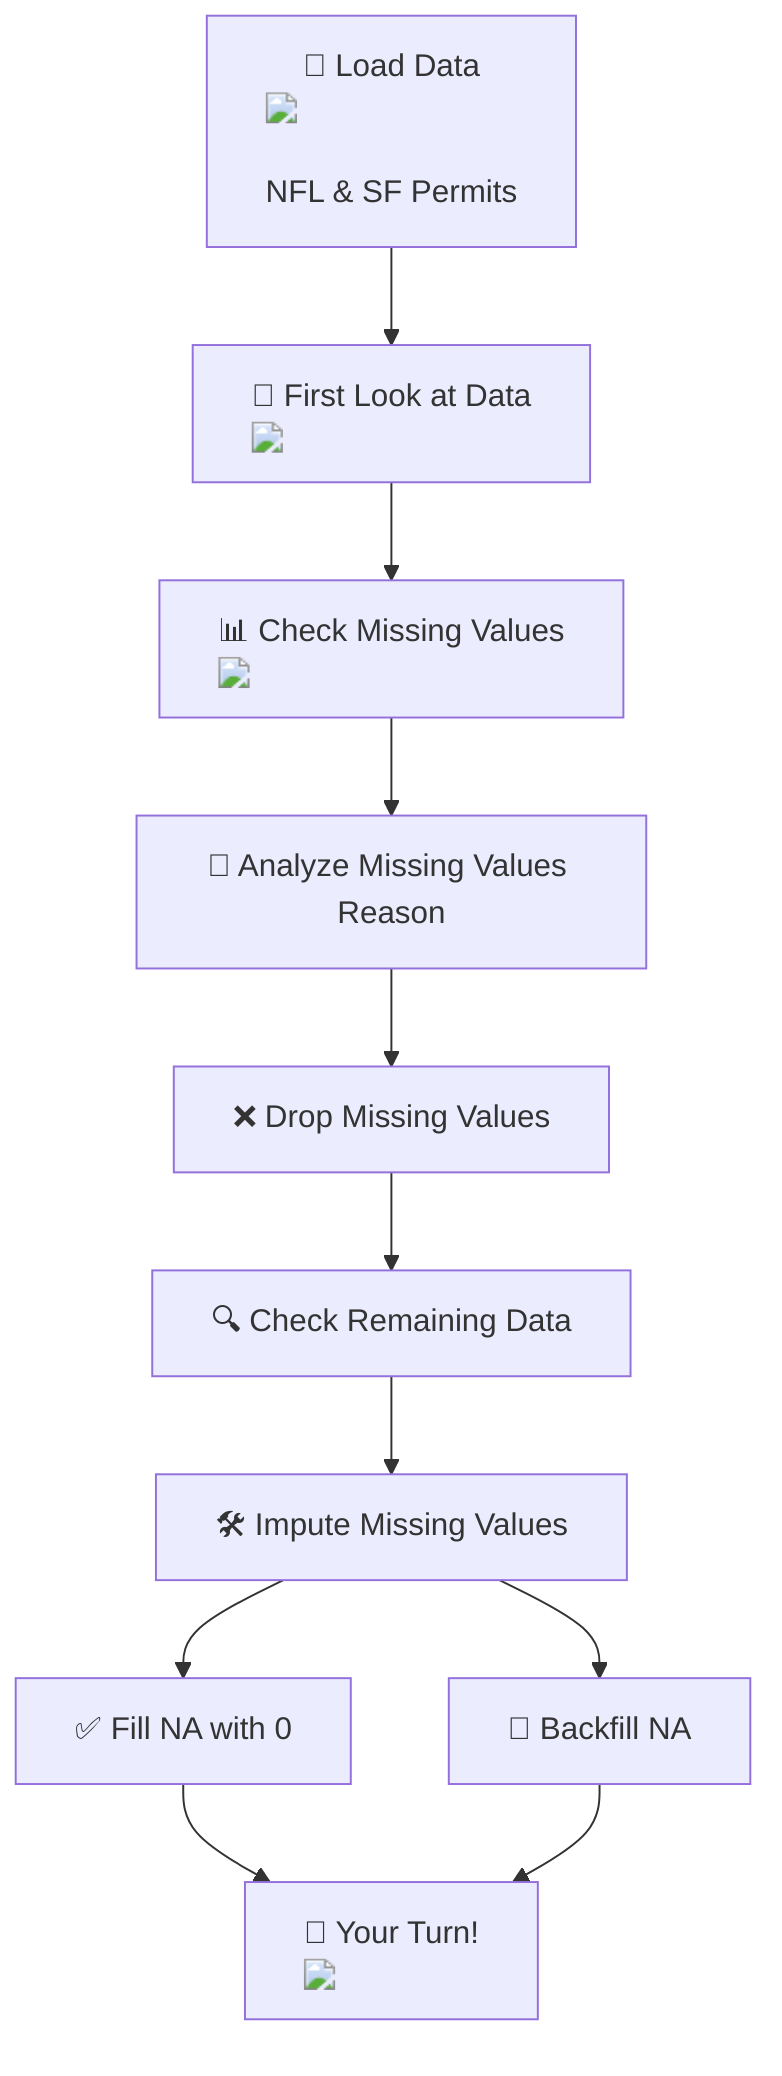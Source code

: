 graph TD
    A["🔄 Load Data <img src='icons/file.svg' /> <br/> NFL & SF Permits"] --> B["👀 First Look at Data <img src='icons/table.svg' />"]
    B --> C["📊 Check Missing Values <img src='icons/database.svg' />"]
    C --> D["🤔 Analyze Missing Values Reason"]
    D --> E["❌ Drop Missing Values"]
    E --> F["🔍 Check Remaining Data"]
    F --> G["🛠️ Impute Missing Values"]
    G --> H["✅ Fill NA with 0"]
    G --> I["🔄 Backfill NA"]
    H --> J["📝 Your Turn!  <img src='icons/file.svg' />"]
    I --> J